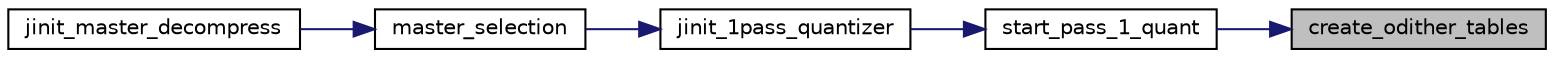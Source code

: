 digraph "create_odither_tables"
{
 // LATEX_PDF_SIZE
  bgcolor="transparent";
  edge [fontname="Helvetica",fontsize="10",labelfontname="Helvetica",labelfontsize="10"];
  node [fontname="Helvetica",fontsize="10",shape=record];
  rankdir="RL";
  Node34 [label="create_odither_tables",height=0.2,width=0.4,color="black", fillcolor="grey75", style="filled", fontcolor="black",tooltip=" "];
  Node34 -> Node35 [dir="back",color="midnightblue",fontsize="10",style="solid"];
  Node35 [label="start_pass_1_quant",height=0.2,width=0.4,color="black",URL="$jquant1_8c.html#ae04515d24a19343ba4d4c83f57aa7ead",tooltip=" "];
  Node35 -> Node36 [dir="back",color="midnightblue",fontsize="10",style="solid"];
  Node36 [label="jinit_1pass_quantizer",height=0.2,width=0.4,color="black",URL="$jquant1_8c.html#a5a9591c850cb268bdac2969f67602c03",tooltip=" "];
  Node36 -> Node37 [dir="back",color="midnightblue",fontsize="10",style="solid"];
  Node37 [label="master_selection",height=0.2,width=0.4,color="black",URL="$jdmaster_8c.html#a440a4f3af47f35f6dd2a353329bc3baf",tooltip=" "];
  Node37 -> Node38 [dir="back",color="midnightblue",fontsize="10",style="solid"];
  Node38 [label="jinit_master_decompress",height=0.2,width=0.4,color="black",URL="$jdmaster_8c.html#a103160e5ec5fd80c654e74f633b14818",tooltip=" "];
}
